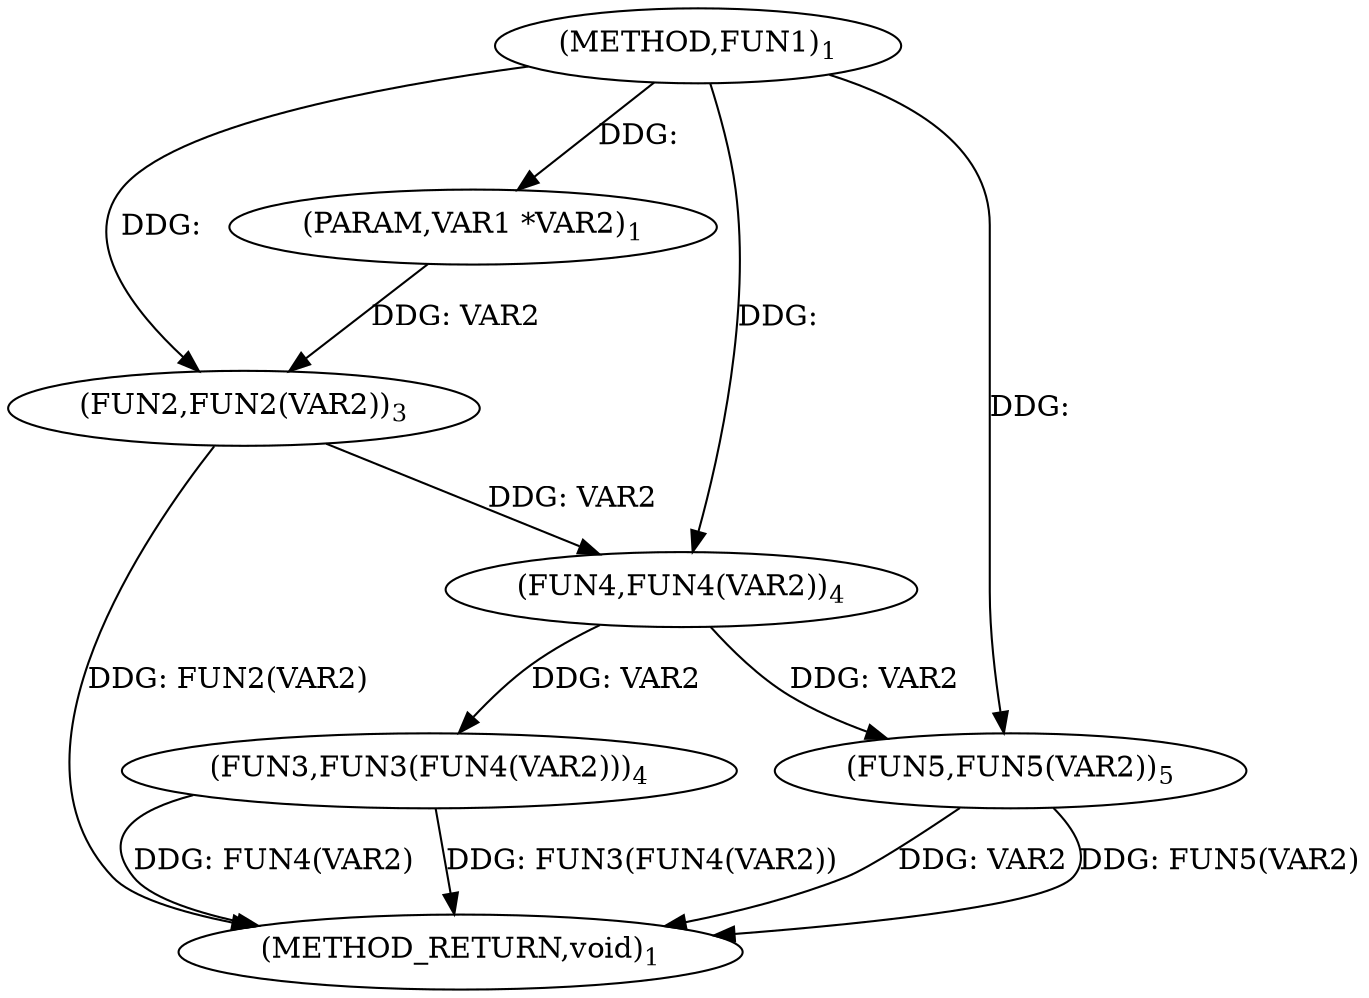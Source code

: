 digraph "FUN1" {  
"9" [label = <(METHOD,FUN1)<SUB>1</SUB>> ]
"19" [label = <(METHOD_RETURN,void)<SUB>1</SUB>> ]
"10" [label = <(PARAM,VAR1 *VAR2)<SUB>1</SUB>> ]
"12" [label = <(FUN2,FUN2(VAR2))<SUB>3</SUB>> ]
"14" [label = <(FUN3,FUN3(FUN4(VAR2)))<SUB>4</SUB>> ]
"17" [label = <(FUN5,FUN5(VAR2))<SUB>5</SUB>> ]
"15" [label = <(FUN4,FUN4(VAR2))<SUB>4</SUB>> ]
  "12" -> "19"  [ label = "DDG: FUN2(VAR2)"] 
  "14" -> "19"  [ label = "DDG: FUN4(VAR2)"] 
  "14" -> "19"  [ label = "DDG: FUN3(FUN4(VAR2))"] 
  "17" -> "19"  [ label = "DDG: VAR2"] 
  "17" -> "19"  [ label = "DDG: FUN5(VAR2)"] 
  "9" -> "10"  [ label = "DDG: "] 
  "10" -> "12"  [ label = "DDG: VAR2"] 
  "9" -> "12"  [ label = "DDG: "] 
  "15" -> "14"  [ label = "DDG: VAR2"] 
  "15" -> "17"  [ label = "DDG: VAR2"] 
  "9" -> "17"  [ label = "DDG: "] 
  "12" -> "15"  [ label = "DDG: VAR2"] 
  "9" -> "15"  [ label = "DDG: "] 
}
